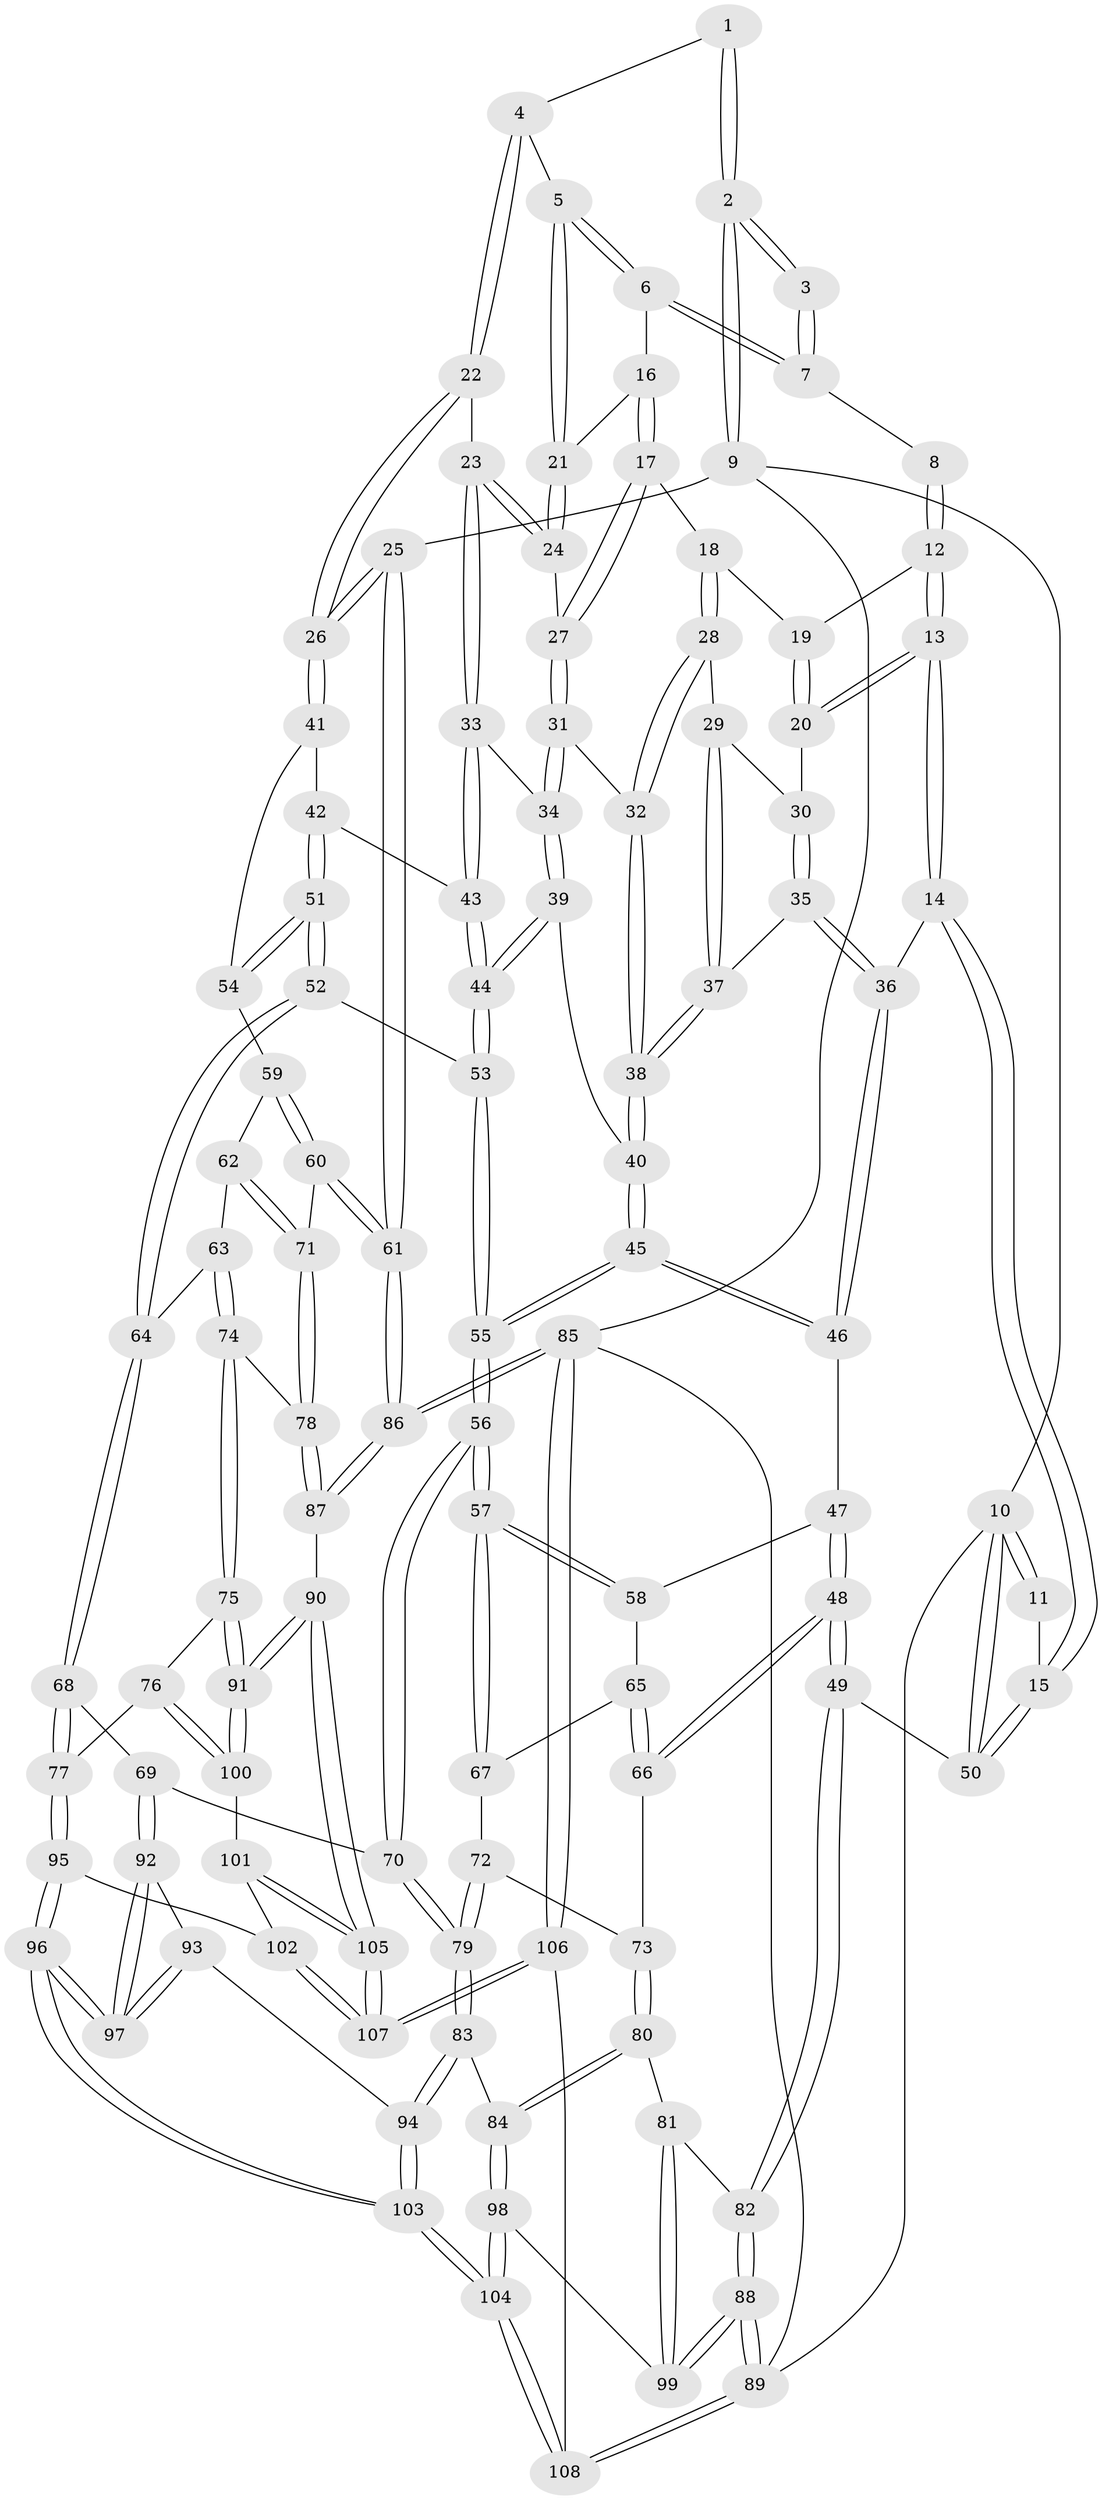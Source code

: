 // Generated by graph-tools (version 1.1) at 2025/38/03/09/25 02:38:27]
// undirected, 108 vertices, 267 edges
graph export_dot {
graph [start="1"]
  node [color=gray90,style=filled];
  1 [pos="+0.7579027517773049+0.05597390019651565"];
  2 [pos="+1+0"];
  3 [pos="+0.6015974961523436+0"];
  4 [pos="+0.7429607392215886+0.14591542079649816"];
  5 [pos="+0.7078912102607622+0.14057639693822788"];
  6 [pos="+0.5160044535104636+0"];
  7 [pos="+0.5043916174667591+0"];
  8 [pos="+0.19833826284543393+0"];
  9 [pos="+1+0"];
  10 [pos="+0+0"];
  11 [pos="+0.11809464489553124+0"];
  12 [pos="+0.21783739323490164+0"];
  13 [pos="+0.15402063273955893+0.2436107585835402"];
  14 [pos="+0.13336665694454988+0.2594153861380641"];
  15 [pos="+0.04485006787785084+0.28827283046894603"];
  16 [pos="+0.48052892648587836+0.08868098989827566"];
  17 [pos="+0.43597152203758166+0.16409981372452517"];
  18 [pos="+0.4257851927149141+0.17398280921405"];
  19 [pos="+0.31677464665872496+0.14274751138249828"];
  20 [pos="+0.19521225140305473+0.23565832034649867"];
  21 [pos="+0.6224780011565623+0.20158659630488845"];
  22 [pos="+0.8656016981264171+0.22992319566985686"];
  23 [pos="+0.6882802665115996+0.29284961591294534"];
  24 [pos="+0.6144980752129223+0.22403891590858283"];
  25 [pos="+1+0.30519715861783403"];
  26 [pos="+1+0.30465124111177894"];
  27 [pos="+0.5834260542910916+0.2529790749070526"];
  28 [pos="+0.4182808993230227+0.21726210054068879"];
  29 [pos="+0.38605253104657594+0.2768846349543622"];
  30 [pos="+0.2678326353797359+0.25755341739407295"];
  31 [pos="+0.5615708995003114+0.32604107113686465"];
  32 [pos="+0.5602832842866645+0.32631199471477873"];
  33 [pos="+0.6468104847675561+0.35491385274201154"];
  34 [pos="+0.5855521791996922+0.3423244300961392"];
  35 [pos="+0.3097799792993077+0.3738621727468282"];
  36 [pos="+0.2901493222914406+0.3927483342487422"];
  37 [pos="+0.38694573561802437+0.3157465855330625"];
  38 [pos="+0.46012389295429296+0.39856748666037106"];
  39 [pos="+0.5812395934428198+0.42947972323096334"];
  40 [pos="+0.45956574365642155+0.4188368031343847"];
  41 [pos="+0.7138263485554778+0.42344905523538895"];
  42 [pos="+0.6962863828904382+0.4184078246351993"];
  43 [pos="+0.6924036347154047+0.41696488838783063"];
  44 [pos="+0.6017798807296398+0.47074993603261195"];
  45 [pos="+0.44893612682203193+0.47002407985284517"];
  46 [pos="+0.28687688130243905+0.4452570187060178"];
  47 [pos="+0.2725978505658544+0.46292994316011954"];
  48 [pos="+0+0.47517610881455025"];
  49 [pos="+0+0.45643959547199386"];
  50 [pos="+0+0.39663512620457325"];
  51 [pos="+0.6326152283640873+0.5578967112495532"];
  52 [pos="+0.626669323388934+0.5623276167035299"];
  53 [pos="+0.5783036912971142+0.5240915655367558"];
  54 [pos="+0.7154869213584266+0.5066654513334029"];
  55 [pos="+0.4690084416445132+0.5327670332945365"];
  56 [pos="+0.4219388904895743+0.6318695175951929"];
  57 [pos="+0.42142992592733575+0.6316746205047302"];
  58 [pos="+0.2810852571588809+0.5045662141107603"];
  59 [pos="+0.7293523825012576+0.5199475526938249"];
  60 [pos="+0.9000467854537678+0.6025199821573745"];
  61 [pos="+1+0.49267037805605096"];
  62 [pos="+0.7006781967382878+0.6072786757274038"];
  63 [pos="+0.6505646380182784+0.6148250681137108"];
  64 [pos="+0.645500216749081+0.6115032280765768"];
  65 [pos="+0.2584510450962615+0.5463152279094539"];
  66 [pos="+0.13965665281226267+0.6141050423300373"];
  67 [pos="+0.28362218560757685+0.6252787313385422"];
  68 [pos="+0.5015064971155644+0.7066395339234904"];
  69 [pos="+0.48736873884357806+0.7035974245282619"];
  70 [pos="+0.4266237742937972+0.65070829241243"];
  71 [pos="+0.8765697017824141+0.6247024633465256"];
  72 [pos="+0.20118976771595795+0.6598785320293715"];
  73 [pos="+0.17626558636679301+0.6577650413166417"];
  74 [pos="+0.686684772964416+0.7338683683573792"];
  75 [pos="+0.673622483632694+0.7580496000564928"];
  76 [pos="+0.6078922471489079+0.7815270598586979"];
  77 [pos="+0.6029874935587196+0.7818157603585207"];
  78 [pos="+0.8516140122201274+0.6690814383548724"];
  79 [pos="+0.3216585428230886+0.7580576514959613"];
  80 [pos="+0.16361188057307194+0.7350906053330154"];
  81 [pos="+0+0.7303665753820411"];
  82 [pos="+0+0.6020839434819966"];
  83 [pos="+0.3067373365829594+0.8055700831521487"];
  84 [pos="+0.16922284363784423+0.8092515015812269"];
  85 [pos="+1+1"];
  86 [pos="+1+1"];
  87 [pos="+0.8435290207901616+0.8447539189302128"];
  88 [pos="+0+1"];
  89 [pos="+0+1"];
  90 [pos="+0.7834143756255879+0.866645419564417"];
  91 [pos="+0.7497628567148406+0.8429099775077007"];
  92 [pos="+0.46204895144675906+0.8005518719874103"];
  93 [pos="+0.38827144151289866+0.8186628965393936"];
  94 [pos="+0.31917955619230454+0.8300635194823913"];
  95 [pos="+0.5500916483022324+0.8951983971424008"];
  96 [pos="+0.47897286943165496+0.9217927713852961"];
  97 [pos="+0.47274467313483026+0.883157172948219"];
  98 [pos="+0.12229787075260412+0.863594955431736"];
  99 [pos="+0.11774381997194601+0.864106741193905"];
  100 [pos="+0.6561391407895685+0.8714018431464039"];
  101 [pos="+0.6538652524971792+0.8877284648842725"];
  102 [pos="+0.621897787209992+0.9342011715686495"];
  103 [pos="+0.36758462680590187+1"];
  104 [pos="+0.349280169399122+1"];
  105 [pos="+0.7598945123102151+0.9134895658936438"];
  106 [pos="+0.7223412248976456+1"];
  107 [pos="+0.7097779390816772+1"];
  108 [pos="+0.3508950557287295+1"];
  1 -- 2;
  1 -- 2;
  1 -- 4;
  2 -- 3;
  2 -- 3;
  2 -- 9;
  2 -- 9;
  3 -- 7;
  3 -- 7;
  4 -- 5;
  4 -- 22;
  4 -- 22;
  5 -- 6;
  5 -- 6;
  5 -- 21;
  5 -- 21;
  6 -- 7;
  6 -- 7;
  6 -- 16;
  7 -- 8;
  8 -- 12;
  8 -- 12;
  9 -- 10;
  9 -- 25;
  9 -- 85;
  10 -- 11;
  10 -- 11;
  10 -- 50;
  10 -- 50;
  10 -- 89;
  11 -- 15;
  12 -- 13;
  12 -- 13;
  12 -- 19;
  13 -- 14;
  13 -- 14;
  13 -- 20;
  13 -- 20;
  14 -- 15;
  14 -- 15;
  14 -- 36;
  15 -- 50;
  15 -- 50;
  16 -- 17;
  16 -- 17;
  16 -- 21;
  17 -- 18;
  17 -- 27;
  17 -- 27;
  18 -- 19;
  18 -- 28;
  18 -- 28;
  19 -- 20;
  19 -- 20;
  20 -- 30;
  21 -- 24;
  21 -- 24;
  22 -- 23;
  22 -- 26;
  22 -- 26;
  23 -- 24;
  23 -- 24;
  23 -- 33;
  23 -- 33;
  24 -- 27;
  25 -- 26;
  25 -- 26;
  25 -- 61;
  25 -- 61;
  26 -- 41;
  26 -- 41;
  27 -- 31;
  27 -- 31;
  28 -- 29;
  28 -- 32;
  28 -- 32;
  29 -- 30;
  29 -- 37;
  29 -- 37;
  30 -- 35;
  30 -- 35;
  31 -- 32;
  31 -- 34;
  31 -- 34;
  32 -- 38;
  32 -- 38;
  33 -- 34;
  33 -- 43;
  33 -- 43;
  34 -- 39;
  34 -- 39;
  35 -- 36;
  35 -- 36;
  35 -- 37;
  36 -- 46;
  36 -- 46;
  37 -- 38;
  37 -- 38;
  38 -- 40;
  38 -- 40;
  39 -- 40;
  39 -- 44;
  39 -- 44;
  40 -- 45;
  40 -- 45;
  41 -- 42;
  41 -- 54;
  42 -- 43;
  42 -- 51;
  42 -- 51;
  43 -- 44;
  43 -- 44;
  44 -- 53;
  44 -- 53;
  45 -- 46;
  45 -- 46;
  45 -- 55;
  45 -- 55;
  46 -- 47;
  47 -- 48;
  47 -- 48;
  47 -- 58;
  48 -- 49;
  48 -- 49;
  48 -- 66;
  48 -- 66;
  49 -- 50;
  49 -- 82;
  49 -- 82;
  51 -- 52;
  51 -- 52;
  51 -- 54;
  51 -- 54;
  52 -- 53;
  52 -- 64;
  52 -- 64;
  53 -- 55;
  53 -- 55;
  54 -- 59;
  55 -- 56;
  55 -- 56;
  56 -- 57;
  56 -- 57;
  56 -- 70;
  56 -- 70;
  57 -- 58;
  57 -- 58;
  57 -- 67;
  57 -- 67;
  58 -- 65;
  59 -- 60;
  59 -- 60;
  59 -- 62;
  60 -- 61;
  60 -- 61;
  60 -- 71;
  61 -- 86;
  61 -- 86;
  62 -- 63;
  62 -- 71;
  62 -- 71;
  63 -- 64;
  63 -- 74;
  63 -- 74;
  64 -- 68;
  64 -- 68;
  65 -- 66;
  65 -- 66;
  65 -- 67;
  66 -- 73;
  67 -- 72;
  68 -- 69;
  68 -- 77;
  68 -- 77;
  69 -- 70;
  69 -- 92;
  69 -- 92;
  70 -- 79;
  70 -- 79;
  71 -- 78;
  71 -- 78;
  72 -- 73;
  72 -- 79;
  72 -- 79;
  73 -- 80;
  73 -- 80;
  74 -- 75;
  74 -- 75;
  74 -- 78;
  75 -- 76;
  75 -- 91;
  75 -- 91;
  76 -- 77;
  76 -- 100;
  76 -- 100;
  77 -- 95;
  77 -- 95;
  78 -- 87;
  78 -- 87;
  79 -- 83;
  79 -- 83;
  80 -- 81;
  80 -- 84;
  80 -- 84;
  81 -- 82;
  81 -- 99;
  81 -- 99;
  82 -- 88;
  82 -- 88;
  83 -- 84;
  83 -- 94;
  83 -- 94;
  84 -- 98;
  84 -- 98;
  85 -- 86;
  85 -- 86;
  85 -- 106;
  85 -- 106;
  85 -- 89;
  86 -- 87;
  86 -- 87;
  87 -- 90;
  88 -- 89;
  88 -- 89;
  88 -- 99;
  88 -- 99;
  89 -- 108;
  89 -- 108;
  90 -- 91;
  90 -- 91;
  90 -- 105;
  90 -- 105;
  91 -- 100;
  91 -- 100;
  92 -- 93;
  92 -- 97;
  92 -- 97;
  93 -- 94;
  93 -- 97;
  93 -- 97;
  94 -- 103;
  94 -- 103;
  95 -- 96;
  95 -- 96;
  95 -- 102;
  96 -- 97;
  96 -- 97;
  96 -- 103;
  96 -- 103;
  98 -- 99;
  98 -- 104;
  98 -- 104;
  100 -- 101;
  101 -- 102;
  101 -- 105;
  101 -- 105;
  102 -- 107;
  102 -- 107;
  103 -- 104;
  103 -- 104;
  104 -- 108;
  104 -- 108;
  105 -- 107;
  105 -- 107;
  106 -- 107;
  106 -- 107;
  106 -- 108;
}
